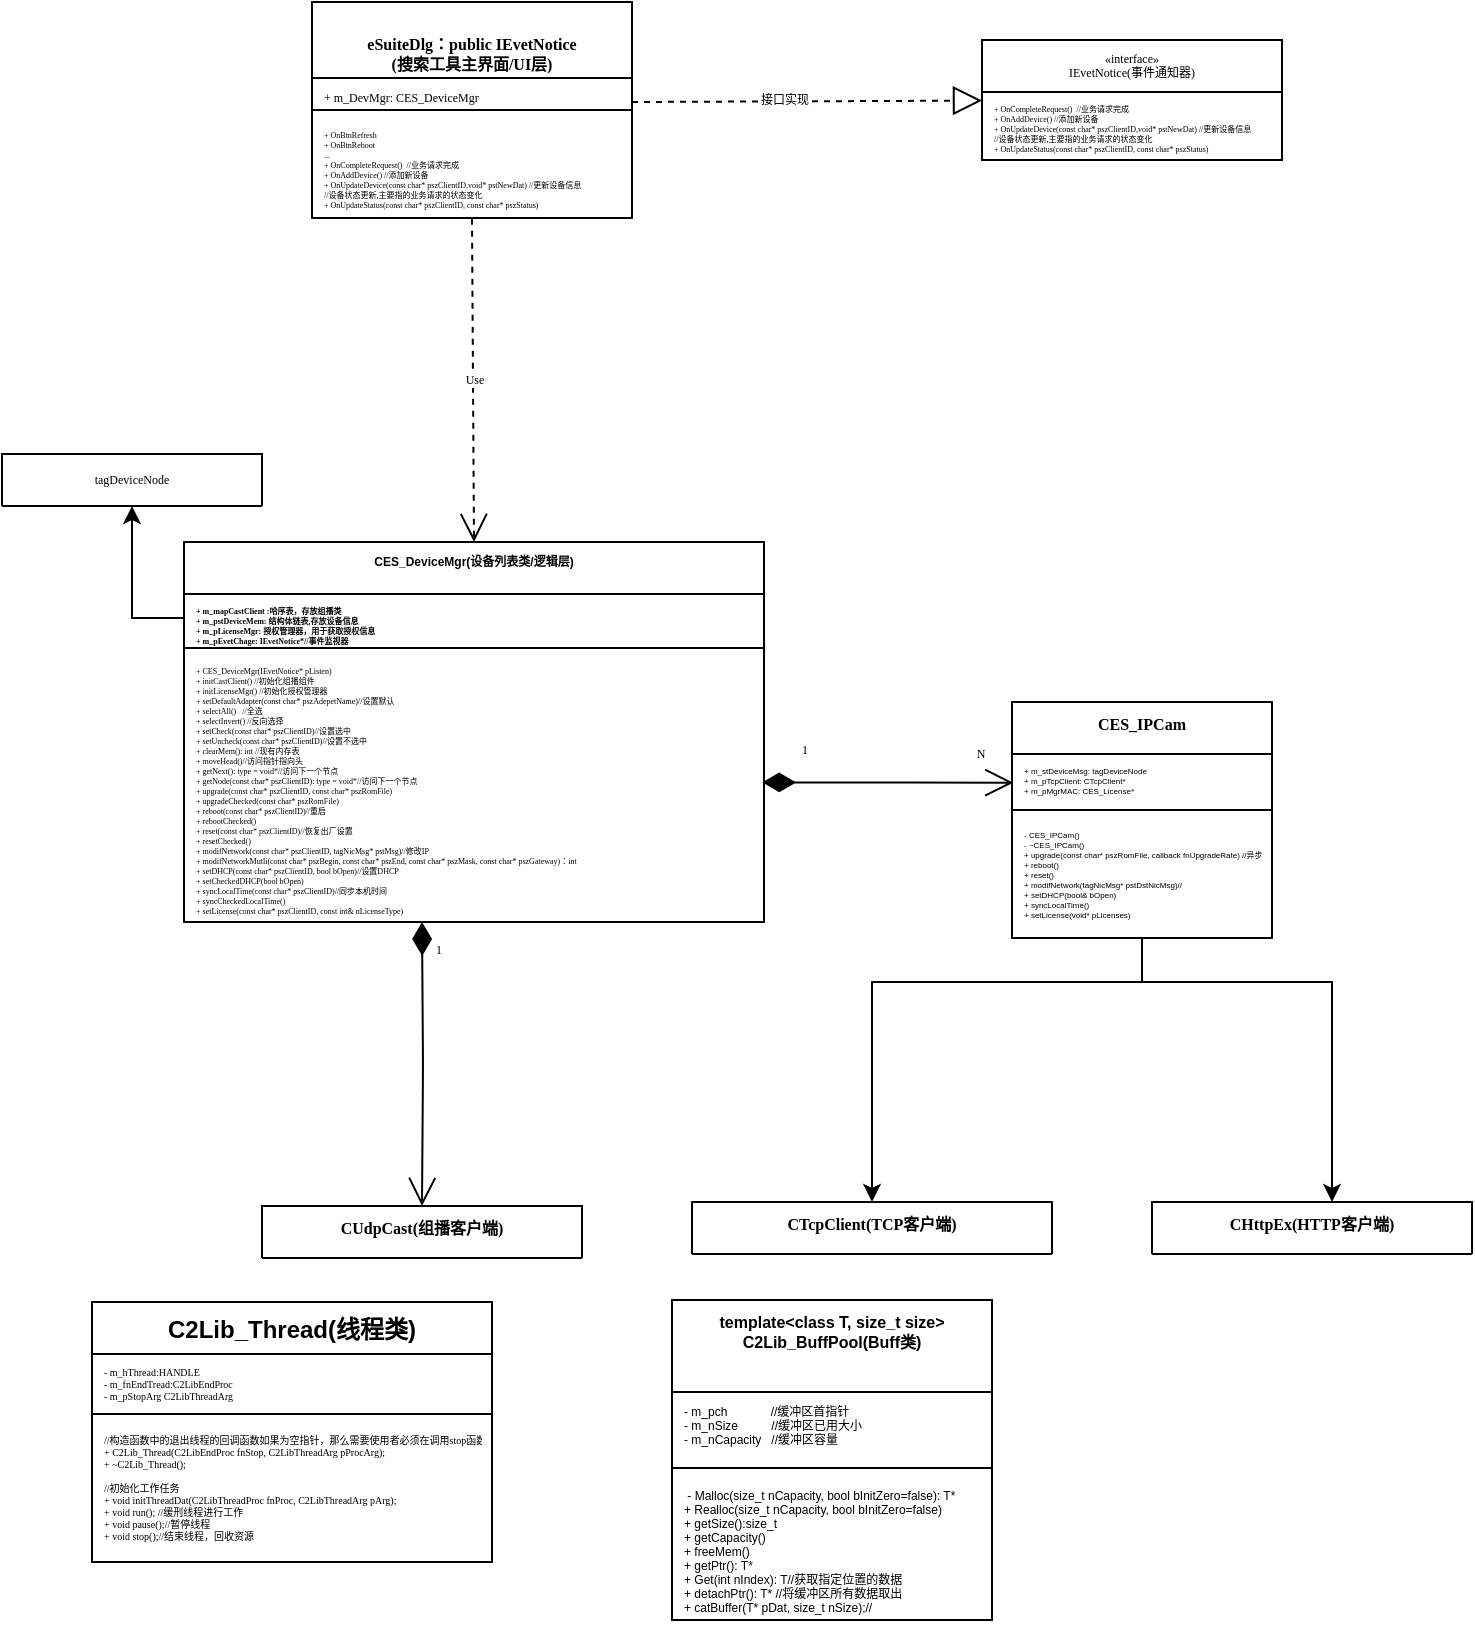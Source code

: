 <mxfile version="11.1.4" type="github"><diagram id="RGnn8AclAdE8HLKpWq6I" name="第 1 页"><mxGraphModel dx="595" dy="331" grid="1" gridSize="10" guides="1" tooltips="1" connect="1" arrows="1" fold="1" page="1" pageScale="1" pageWidth="827" pageHeight="1169" math="0" shadow="0"><root><mxCell id="0"/><mxCell id="1" parent="0"/><mxCell id="oL36F98YuKS8NZa3MA13-1" value="CES_DeviceMgr(设备列表类/逻辑层)" style="swimlane;fontStyle=1;align=center;verticalAlign=top;childLayout=stackLayout;horizontal=1;startSize=26;horizontalStack=0;resizeParent=1;resizeParentMax=0;resizeLast=0;collapsible=1;marginBottom=0;fontSize=6;" parent="1" vertex="1"><mxGeometry x="96" y="280" width="290" height="190" as="geometry"><mxRectangle x="170" y="258" width="190" height="26" as="alternateBounds"/></mxGeometry></mxCell><mxCell id="oL36F98YuKS8NZa3MA13-2" value="+ m_mapCastClient :哈序表，存放组播类&#10;+ m_pstDeviceMem: 结构体链表,存放设备信息&#10;+ m_pLicenseMgr: 授权管理器，用于获取授权信息&#10;+ m_pEvetChage: IEvetNotice*//事件监视器" style="text;strokeColor=none;fillColor=none;align=left;verticalAlign=top;spacingLeft=4;spacingRight=4;overflow=hidden;rotatable=0;points=[[0,0.5],[1,0.5]];portConstraint=eastwest;fontSize=4;fontFamily=Lucida Console;fontStyle=1" parent="oL36F98YuKS8NZa3MA13-1" vertex="1"><mxGeometry y="26" width="290" height="24" as="geometry"/></mxCell><mxCell id="oL36F98YuKS8NZa3MA13-3" value="" style="line;strokeWidth=1;fillColor=none;align=left;verticalAlign=middle;spacingTop=-1;spacingLeft=3;spacingRight=3;rotatable=0;labelPosition=right;points=[];portConstraint=eastwest;" parent="oL36F98YuKS8NZa3MA13-1" vertex="1"><mxGeometry y="50" width="290" height="6" as="geometry"/></mxCell><mxCell id="oL36F98YuKS8NZa3MA13-4" value="+ CES_DeviceMgr(IEvetNotice* pListen)&#10;+ initCastClient() //初始化组播组件&#10;+ initLicenseMgr() //初始化授权管理器&#10;+ setDefaultAdapter(const char* pszAdepetName)//设置默认&#10;+ selectAll()   //全选&#10;+ selectInvert() //反向选择&#10;+ setCheck(const char* pszClientID)//设置选中&#10;+ setUncheck(const char* pszClientID)//设置不选中&#10;+ clearMem(): int //现有内存表&#10;+ moveHead()//访问指针指向头&#10;+ getNext(): type = void*//访问下一个节点&#10;+ getNode(const char* pszClientID): type = void*//访问下一个节点&#10;+ upgrade(const char* pszClientID, const char* pszRomFile)&#10;+ upgradeChecked(const char* pszRomFile)&#10;+ reboot(const char* pszClientID)//重启&#10;+ rebootChecked()&#10;+ reset(const char* pszClientID)//恢复出厂设置&#10;+ resetChecked()&#10;+ modifNetwork(const char* pszClientID, tagNicMsg* pstMsg)//修改IP&#10;+ modifNetworkMutli(const char* pszBegin, const char* pszEnd, const char* pszMask, const char* pszGateway)：int&#10;+ setDHCP(const char* pszClientID, bool bOpen)//设置DHCP&#10;+ setCheckedDHCP(bool bOpen)&#10;+ syncLocalTime(const char* pszClientID)//同步本机时间&#10;+ syncCheckedLocalTime()&#10;+ setLicense(const char* pszClientID, const int&amp; nLicenseType)" style="text;strokeColor=none;fillColor=none;align=left;verticalAlign=top;spacingLeft=4;spacingRight=4;overflow=hidden;rotatable=0;points=[[0,0.5],[1,0.5]];portConstraint=eastwest;fontSize=4;fontFamily=Lucida Console;" parent="oL36F98YuKS8NZa3MA13-1" vertex="1"><mxGeometry y="56" width="290" height="134" as="geometry"/></mxCell><mxCell id="oL36F98YuKS8NZa3MA13-61" value="1" style="endArrow=open;html=1;endSize=12;startArrow=diamondThin;startSize=14;startFill=1;edgeStyle=orthogonalEdgeStyle;align=left;verticalAlign=bottom;fontFamily=Lucida Console;fontSize=6;entryX=0.5;entryY=0;entryDx=0;entryDy=0;" parent="oL36F98YuKS8NZa3MA13-1" target="oL36F98YuKS8NZa3MA13-11" edge="1"><mxGeometry x="-0.719" y="5" relative="1" as="geometry"><mxPoint x="119" y="190" as="sourcePoint"/><mxPoint x="121.2" y="332" as="targetPoint"/><Array as="points"/><mxPoint as="offset"/></mxGeometry></mxCell><mxCell id="oL36F98YuKS8NZa3MA13-5" value="tagDeviceNode" style="swimlane;fontStyle=0;childLayout=stackLayout;horizontal=1;startSize=26;fillColor=none;horizontalStack=0;resizeParent=1;resizeParentMax=0;resizeLast=0;collapsible=1;marginBottom=0;fontFamily=Lucida Console;fontSize=6;" parent="1" vertex="1" collapsed="1"><mxGeometry x="5" y="236" width="130" height="26" as="geometry"><mxRectangle x="30" y="216" width="90" height="82" as="alternateBounds"/></mxGeometry></mxCell><mxCell id="oL36F98YuKS8NZa3MA13-6" value="+ m_stDeviceMsg :type = tagDeviceMsg" style="text;align=left;verticalAlign=top;spacingLeft=4;spacingRight=4;overflow=hidden;rotatable=0;points=[[0,0.5],[1,0.5]];portConstraint=eastwest;fontSize=4;" parent="oL36F98YuKS8NZa3MA13-5" vertex="1"><mxGeometry y="26" width="130" height="14" as="geometry"/></mxCell><mxCell id="oL36F98YuKS8NZa3MA13-7" value="+ m_isCheck: type = bool" style="text;strokeColor=none;fillColor=none;align=left;verticalAlign=top;spacingLeft=4;spacingRight=4;overflow=hidden;rotatable=0;points=[[0,0.5],[1,0.5]];portConstraint=eastwest;fontSize=4;" parent="oL36F98YuKS8NZa3MA13-5" vertex="1"><mxGeometry y="40" width="130" height="14" as="geometry"/></mxCell><mxCell id="oL36F98YuKS8NZa3MA13-8" value="+ m_pstNext: type = tagDeviceNode" style="text;strokeColor=none;fillColor=none;align=left;verticalAlign=top;spacingLeft=4;spacingRight=4;overflow=hidden;rotatable=0;points=[[0,0.5],[1,0.5]];portConstraint=eastwest;fontSize=4;" parent="oL36F98YuKS8NZa3MA13-5" vertex="1"><mxGeometry y="54" width="130" height="14" as="geometry"/></mxCell><mxCell id="oL36F98YuKS8NZa3MA13-9" value="+ m_isNewNode: type = bool" style="text;strokeColor=none;fillColor=none;align=left;verticalAlign=top;spacingLeft=4;spacingRight=4;overflow=hidden;rotatable=0;points=[[0,0.5],[1,0.5]];portConstraint=eastwest;fontSize=4;" parent="oL36F98YuKS8NZa3MA13-5" vertex="1"><mxGeometry y="68" width="130" height="14" as="geometry"/></mxCell><mxCell id="oL36F98YuKS8NZa3MA13-10" value="" style="edgeStyle=orthogonalEdgeStyle;rounded=0;orthogonalLoop=1;jettySize=auto;html=1;fontFamily=Lucida Console;fontSize=4;" parent="1" source="oL36F98YuKS8NZa3MA13-2" target="oL36F98YuKS8NZa3MA13-5" edge="1"><mxGeometry relative="1" as="geometry"/></mxCell><mxCell id="oL36F98YuKS8NZa3MA13-11" value="CUdpCast(组播客户端)" style="swimlane;fontStyle=1;align=center;verticalAlign=top;childLayout=stackLayout;horizontal=1;startSize=26;horizontalStack=0;resizeParent=1;resizeParentMax=0;resizeLast=0;collapsible=1;marginBottom=0;fontFamily=Lucida Console;fontSize=8;" parent="1" vertex="1" collapsed="1"><mxGeometry x="135" y="612" width="160" height="26" as="geometry"><mxRectangle x="150" y="620" width="160" height="86" as="alternateBounds"/></mxGeometry></mxCell><mxCell id="oL36F98YuKS8NZa3MA13-12" value="+ field: type" style="text;strokeColor=none;fillColor=none;align=left;verticalAlign=top;spacingLeft=4;spacingRight=4;overflow=hidden;rotatable=0;points=[[0,0.5],[1,0.5]];portConstraint=eastwest;" parent="oL36F98YuKS8NZa3MA13-11" vertex="1"><mxGeometry y="26" width="160" height="26" as="geometry"/></mxCell><mxCell id="oL36F98YuKS8NZa3MA13-13" value="" style="line;strokeWidth=1;fillColor=none;align=left;verticalAlign=middle;spacingTop=-1;spacingLeft=3;spacingRight=3;rotatable=0;labelPosition=right;points=[];portConstraint=eastwest;" parent="oL36F98YuKS8NZa3MA13-11" vertex="1"><mxGeometry y="52" width="160" height="8" as="geometry"/></mxCell><mxCell id="oL36F98YuKS8NZa3MA13-14" value="+ method(type): type" style="text;strokeColor=none;fillColor=none;align=left;verticalAlign=top;spacingLeft=4;spacingRight=4;overflow=hidden;rotatable=0;points=[[0,0.5],[1,0.5]];portConstraint=eastwest;" parent="oL36F98YuKS8NZa3MA13-11" vertex="1"><mxGeometry y="60" width="160" height="26" as="geometry"/></mxCell><mxCell id="oL36F98YuKS8NZa3MA13-15" value="CTcpClient(TCP客户端)" style="swimlane;fontStyle=1;align=center;verticalAlign=top;childLayout=stackLayout;horizontal=1;startSize=26;horizontalStack=0;resizeParent=1;resizeParentMax=0;resizeLast=0;collapsible=1;marginBottom=0;fontFamily=Lucida Console;fontSize=8;" parent="1" vertex="1" collapsed="1"><mxGeometry x="350" y="610" width="180" height="26" as="geometry"><mxRectangle x="200" y="340" width="160" height="86" as="alternateBounds"/></mxGeometry></mxCell><mxCell id="oL36F98YuKS8NZa3MA13-16" value="+ field: type" style="text;strokeColor=none;fillColor=none;align=left;verticalAlign=top;spacingLeft=4;spacingRight=4;overflow=hidden;rotatable=0;points=[[0,0.5],[1,0.5]];portConstraint=eastwest;" parent="oL36F98YuKS8NZa3MA13-15" vertex="1"><mxGeometry y="26" width="180" height="26" as="geometry"/></mxCell><mxCell id="oL36F98YuKS8NZa3MA13-17" value="" style="line;strokeWidth=1;fillColor=none;align=left;verticalAlign=middle;spacingTop=-1;spacingLeft=3;spacingRight=3;rotatable=0;labelPosition=right;points=[];portConstraint=eastwest;" parent="oL36F98YuKS8NZa3MA13-15" vertex="1"><mxGeometry y="52" width="180" height="8" as="geometry"/></mxCell><mxCell id="oL36F98YuKS8NZa3MA13-18" value="+ method(type): type" style="text;strokeColor=none;fillColor=none;align=left;verticalAlign=top;spacingLeft=4;spacingRight=4;overflow=hidden;rotatable=0;points=[[0,0.5],[1,0.5]];portConstraint=eastwest;" parent="oL36F98YuKS8NZa3MA13-15" vertex="1"><mxGeometry y="60" width="180" height="26" as="geometry"/></mxCell><mxCell id="oL36F98YuKS8NZa3MA13-19" value="CHttpEx(HTTP客户端)" style="swimlane;fontStyle=1;align=center;verticalAlign=top;childLayout=stackLayout;horizontal=1;startSize=26;horizontalStack=0;resizeParent=1;resizeParentMax=0;resizeLast=0;collapsible=1;marginBottom=0;fontFamily=Lucida Console;fontSize=8;" parent="1" vertex="1" collapsed="1"><mxGeometry x="580" y="610" width="160" height="26" as="geometry"><mxRectangle x="420" y="340" width="160" height="86" as="alternateBounds"/></mxGeometry></mxCell><mxCell id="oL36F98YuKS8NZa3MA13-20" value="+ field: type" style="text;strokeColor=none;fillColor=none;align=left;verticalAlign=top;spacingLeft=4;spacingRight=4;overflow=hidden;rotatable=0;points=[[0,0.5],[1,0.5]];portConstraint=eastwest;" parent="oL36F98YuKS8NZa3MA13-19" vertex="1"><mxGeometry y="26" width="160" height="26" as="geometry"/></mxCell><mxCell id="oL36F98YuKS8NZa3MA13-21" value="" style="line;strokeWidth=1;fillColor=none;align=left;verticalAlign=middle;spacingTop=-1;spacingLeft=3;spacingRight=3;rotatable=0;labelPosition=right;points=[];portConstraint=eastwest;" parent="oL36F98YuKS8NZa3MA13-19" vertex="1"><mxGeometry y="52" width="160" height="8" as="geometry"/></mxCell><mxCell id="oL36F98YuKS8NZa3MA13-22" value="+ method(type): type" style="text;strokeColor=none;fillColor=none;align=left;verticalAlign=top;spacingLeft=4;spacingRight=4;overflow=hidden;rotatable=0;points=[[0,0.5],[1,0.5]];portConstraint=eastwest;" parent="oL36F98YuKS8NZa3MA13-19" vertex="1"><mxGeometry y="60" width="160" height="26" as="geometry"/></mxCell><mxCell id="oL36F98YuKS8NZa3MA13-23" value="CES_IPCam" style="swimlane;fontStyle=1;align=center;verticalAlign=top;childLayout=stackLayout;horizontal=1;startSize=26;horizontalStack=0;resizeParent=1;resizeParentMax=0;resizeLast=0;collapsible=1;marginBottom=0;fontFamily=Lucida Console;fontSize=8;" parent="1" vertex="1"><mxGeometry x="510" y="360" width="130" height="118" as="geometry"><mxRectangle x="340" y="290" width="100" height="26" as="alternateBounds"/></mxGeometry></mxCell><mxCell id="oL36F98YuKS8NZa3MA13-24" value="+ m_stDeviceMsg: tagDeviceNode&#10;+ m_pTcpClient: CTcpClient*&#10;+ m_pMgrMAC: CES_License*" style="text;strokeColor=none;fillColor=none;align=left;verticalAlign=top;spacingLeft=4;spacingRight=4;overflow=hidden;rotatable=0;points=[[0,0.5],[1,0.5]];portConstraint=eastwest;fontSize=4;" parent="oL36F98YuKS8NZa3MA13-23" vertex="1"><mxGeometry y="26" width="130" height="24" as="geometry"/></mxCell><mxCell id="oL36F98YuKS8NZa3MA13-25" value="" style="line;strokeWidth=1;fillColor=none;align=left;verticalAlign=middle;spacingTop=-1;spacingLeft=3;spacingRight=3;rotatable=0;labelPosition=right;points=[];portConstraint=eastwest;" parent="oL36F98YuKS8NZa3MA13-23" vertex="1"><mxGeometry y="50" width="130" height="8" as="geometry"/></mxCell><mxCell id="oL36F98YuKS8NZa3MA13-26" value="- CES_IPCam()&#10;- ~CES_IPCam()&#10;+ upgrade(const char* pszRomFile, callback fnUpgradeRate) //异步方式&#10;+ reboot() &#10;+ reset()&#10;+ modifNetwork(tagNicMsg* pstDstNicMsg)//&#10;+ setDHCP(bool&amp; bOpen)&#10;+ syncLocalTime()&#10;+ setLicense(void* pLicenses)" style="text;strokeColor=none;fillColor=none;align=left;verticalAlign=top;spacingLeft=4;spacingRight=4;overflow=hidden;rotatable=0;points=[[0,0.5],[1,0.5]];portConstraint=eastwest;fontSize=4;" parent="oL36F98YuKS8NZa3MA13-23" vertex="1"><mxGeometry y="58" width="130" height="60" as="geometry"/></mxCell><mxCell id="oL36F98YuKS8NZa3MA13-39" value="«interface»&#10;IEvetNotice(事件通知器)" style="swimlane;fontStyle=0;childLayout=stackLayout;horizontal=1;startSize=26;fillColor=none;horizontalStack=0;resizeParent=1;resizeParentMax=0;resizeLast=0;collapsible=1;marginBottom=0;fontSize=6;fontFamily=Lucida Console;" parent="1" vertex="1"><mxGeometry x="495" y="29" width="150" height="60" as="geometry"><mxRectangle x="495" y="25" width="220" height="26" as="alternateBounds"/></mxGeometry></mxCell><mxCell id="oL36F98YuKS8NZa3MA13-40" value="+ OnCompleteRequest()  //业务请求完成&#10;+ OnAddDevice() //添加新设备&#10;+ OnUpdateDevice(const char* pszClientID,void* pstNewDat) //更新设备信息&#10;//设备状态更新,主要指的业务请求的状态变化&#10;+ OnUpdateStatus(const char* pszClientID, const char* pszStatus)" style="text;strokeColor=none;fillColor=none;align=left;verticalAlign=top;spacingLeft=4;spacingRight=4;overflow=hidden;rotatable=0;points=[[0,0.5],[1,0.5]];portConstraint=eastwest;fontSize=4;fontFamily=Lucida Console;" parent="oL36F98YuKS8NZa3MA13-39" vertex="1"><mxGeometry y="26" width="150" height="34" as="geometry"/></mxCell><mxCell id="oL36F98YuKS8NZa3MA13-51" value="&#10;eSuiteDlg：public IEvetNotice&#10;(搜索工具主界面/UI层)" style="swimlane;fontStyle=1;align=center;verticalAlign=top;childLayout=stackLayout;horizontal=1;startSize=38;horizontalStack=0;resizeParent=1;resizeParentMax=0;resizeLast=0;collapsible=1;marginBottom=0;fontFamily=Lucida Console;fontSize=8;" parent="1" vertex="1"><mxGeometry x="160" y="10" width="160" height="108" as="geometry"/></mxCell><mxCell id="oL36F98YuKS8NZa3MA13-52" value="+ m_DevMgr: CES_DeviceMgr" style="text;strokeColor=none;fillColor=none;align=left;verticalAlign=top;spacingLeft=4;spacingRight=4;overflow=hidden;rotatable=0;points=[[0,0.5],[1,0.5]];portConstraint=eastwest;fontFamily=Lucida Console;fontSize=6;" parent="oL36F98YuKS8NZa3MA13-51" vertex="1"><mxGeometry y="38" width="160" height="12" as="geometry"/></mxCell><mxCell id="oL36F98YuKS8NZa3MA13-53" value="" style="line;strokeWidth=1;fillColor=none;align=left;verticalAlign=middle;spacingTop=-1;spacingLeft=3;spacingRight=3;rotatable=0;labelPosition=right;points=[];portConstraint=eastwest;" parent="oL36F98YuKS8NZa3MA13-51" vertex="1"><mxGeometry y="50" width="160" height="8" as="geometry"/></mxCell><mxCell id="oL36F98YuKS8NZa3MA13-54" value="+ OnBtnRefresh&#10;+ OnBtnReboot&#10;...&#10;+ OnCompleteRequest()  //业务请求完成&#10;+ OnAddDevice() //添加新设备&#10;+ OnUpdateDevice(const char* pszClientID,void* pstNewDat) //更新设备信息&#10;//设备状态更新,主要指的业务请求的状态变化&#10;+ OnUpdateStatus(const char* pszClientID, const char* pszStatus)" style="text;strokeColor=none;fillColor=none;align=left;verticalAlign=top;spacingLeft=4;spacingRight=4;overflow=hidden;rotatable=0;points=[[0,0.5],[1,0.5]];portConstraint=eastwest;fontSize=4;fontFamily=Lucida Console;" parent="oL36F98YuKS8NZa3MA13-51" vertex="1"><mxGeometry y="58" width="160" height="50" as="geometry"/></mxCell><mxCell id="oL36F98YuKS8NZa3MA13-57" value="Use" style="endArrow=open;endSize=12;dashed=1;html=1;fontFamily=Lucida Console;fontSize=6;entryX=0.5;entryY=0;entryDx=0;entryDy=0;exitX=0.5;exitY=1.007;exitDx=0;exitDy=0;exitPerimeter=0;" parent="1" source="oL36F98YuKS8NZa3MA13-54" target="oL36F98YuKS8NZa3MA13-1" edge="1"><mxGeometry width="160" relative="1" as="geometry"><mxPoint x="230" y="51" as="sourcePoint"/><mxPoint x="390" y="51" as="targetPoint"/></mxGeometry></mxCell><mxCell id="oL36F98YuKS8NZa3MA13-59" value="" style="endArrow=block;dashed=1;endFill=0;endSize=12;html=1;fontFamily=Lucida Console;fontSize=6;" parent="1" target="oL36F98YuKS8NZa3MA13-39" edge="1"><mxGeometry width="160" relative="1" as="geometry"><mxPoint x="320" y="60" as="sourcePoint"/><mxPoint x="480" y="60" as="targetPoint"/></mxGeometry></mxCell><mxCell id="oL36F98YuKS8NZa3MA13-60" value="接口实现" style="text;html=1;resizable=0;points=[];align=center;verticalAlign=middle;labelBackgroundColor=#ffffff;fontSize=6;fontFamily=Lucida Console;" parent="oL36F98YuKS8NZa3MA13-59" vertex="1" connectable="0"><mxGeometry x="-0.135" y="1" relative="1" as="geometry"><mxPoint as="offset"/></mxGeometry></mxCell><mxCell id="oL36F98YuKS8NZa3MA13-62" value="1" style="endArrow=open;html=1;endSize=12;startArrow=diamondThin;startSize=14;startFill=1;edgeStyle=orthogonalEdgeStyle;align=left;verticalAlign=bottom;fontFamily=Lucida Console;fontSize=6;entryX=0.005;entryY=0.597;entryDx=0;entryDy=0;entryPerimeter=0;exitX=0.997;exitY=0.479;exitDx=0;exitDy=0;exitPerimeter=0;" parent="1" target="oL36F98YuKS8NZa3MA13-24" edge="1" source="oL36F98YuKS8NZa3MA13-4"><mxGeometry x="-0.005" y="46" relative="1" as="geometry"><mxPoint x="390" y="400" as="sourcePoint"/><mxPoint x="560" y="400" as="targetPoint"/><mxPoint x="-45" y="36" as="offset"/></mxGeometry></mxCell><mxCell id="oL36F98YuKS8NZa3MA13-76" value="N" style="text;html=1;resizable=0;points=[];align=center;verticalAlign=middle;labelBackgroundColor=#ffffff;fontSize=6;fontFamily=Lucida Console;" parent="oL36F98YuKS8NZa3MA13-62" vertex="1" connectable="0"><mxGeometry x="0.898" y="-1" relative="1" as="geometry"><mxPoint x="-10" y="-15.5" as="offset"/></mxGeometry></mxCell><mxCell id="oL36F98YuKS8NZa3MA13-74" style="edgeStyle=orthogonalEdgeStyle;rounded=0;orthogonalLoop=1;jettySize=auto;html=1;fontFamily=Lucida Console;fontSize=6;" parent="1" source="oL36F98YuKS8NZa3MA13-26" target="oL36F98YuKS8NZa3MA13-15" edge="1"><mxGeometry relative="1" as="geometry"><Array as="points"><mxPoint x="575" y="500"/><mxPoint x="440" y="500"/></Array></mxGeometry></mxCell><mxCell id="oL36F98YuKS8NZa3MA13-75" style="edgeStyle=orthogonalEdgeStyle;rounded=0;orthogonalLoop=1;jettySize=auto;html=1;fontFamily=Lucida Console;fontSize=6;" parent="1" source="oL36F98YuKS8NZa3MA13-26" target="oL36F98YuKS8NZa3MA13-19" edge="1"><mxGeometry relative="1" as="geometry"><Array as="points"><mxPoint x="575" y="500"/><mxPoint x="670" y="500"/></Array></mxGeometry></mxCell><mxCell id="Ga0bJz2MdcGj6Vp1BbL1-2" value="C2Lib_Thread(线程类)" style="swimlane;fontStyle=1;align=center;verticalAlign=top;childLayout=stackLayout;horizontal=1;startSize=26;horizontalStack=0;resizeParent=1;resizeParentMax=0;resizeLast=0;collapsible=1;marginBottom=0;" vertex="1" parent="1"><mxGeometry x="50" y="660" width="200" height="130" as="geometry"/></mxCell><mxCell id="Ga0bJz2MdcGj6Vp1BbL1-3" value="- m_hThread:HANDLE &#10;- m_fnEndTread:C2LibEndProc&#10;- m_pStopArg C2LibThreadArg" style="text;strokeColor=none;fillColor=none;align=left;verticalAlign=top;spacingLeft=4;spacingRight=4;overflow=hidden;rotatable=0;points=[[0,0.5],[1,0.5]];portConstraint=eastwest;fontSize=5;fontFamily=Lucida Console;" vertex="1" parent="Ga0bJz2MdcGj6Vp1BbL1-2"><mxGeometry y="26" width="200" height="26" as="geometry"/></mxCell><mxCell id="Ga0bJz2MdcGj6Vp1BbL1-4" value="" style="line;strokeWidth=1;fillColor=none;align=left;verticalAlign=middle;spacingTop=-1;spacingLeft=3;spacingRight=3;rotatable=0;labelPosition=right;points=[];portConstraint=eastwest;" vertex="1" parent="Ga0bJz2MdcGj6Vp1BbL1-2"><mxGeometry y="52" width="200" height="8" as="geometry"/></mxCell><mxCell id="Ga0bJz2MdcGj6Vp1BbL1-5" value="&#9;//构造函数中的退出线程的回调函数如果为空指针，那么需要使用者必须在调用stop函数前退出线程，否则stop函数会强制退出线程&#10;+ C2Lib_Thread(C2LibEndProc fnStop, C2LibThreadArg pProcArg);&#10;+ ~C2Lib_Thread();&#10;&#10;&#9;//初始化工作任务&#10;+ void&#9;initThreadDat(C2LibThreadProc fnProc, C2LibThreadArg pArg);&#10;+ void&#9;run(); //缓刑线程进行工作&#10;+ void&#9;pause();//暂停线程&#10;+ void&#9;stop();//结束线程，回收资源" style="text;strokeColor=none;fillColor=none;align=left;verticalAlign=top;spacingLeft=4;spacingRight=4;overflow=hidden;rotatable=0;points=[[0,0.5],[1,0.5]];portConstraint=eastwest;fontSize=5;fontFamily=Lucida Console;" vertex="1" parent="Ga0bJz2MdcGj6Vp1BbL1-2"><mxGeometry y="60" width="200" height="70" as="geometry"/></mxCell><mxCell id="Ga0bJz2MdcGj6Vp1BbL1-6" value="template&lt;class T, size_t size&gt;&#10;C2Lib_BuffPool(Buff类)" style="swimlane;fontStyle=1;align=center;verticalAlign=top;childLayout=stackLayout;horizontal=1;startSize=46;horizontalStack=0;resizeParent=1;resizeParentMax=0;resizeLast=0;collapsible=1;marginBottom=0;fontSize=8;" vertex="1" parent="1"><mxGeometry x="340" y="659" width="160" height="160" as="geometry"/></mxCell><mxCell id="Ga0bJz2MdcGj6Vp1BbL1-7" value="- m_pch             //缓冲区首指针&#10;- m_nSize          //缓冲区已用大小&#10;- m_nCapacity   //缓冲区容量" style="text;strokeColor=none;fillColor=none;align=left;verticalAlign=top;spacingLeft=4;spacingRight=4;overflow=hidden;rotatable=0;points=[[0,0.5],[1,0.5]];portConstraint=eastwest;fontSize=6;" vertex="1" parent="Ga0bJz2MdcGj6Vp1BbL1-6"><mxGeometry y="46" width="160" height="34" as="geometry"/></mxCell><mxCell id="Ga0bJz2MdcGj6Vp1BbL1-8" value="" style="line;strokeWidth=1;fillColor=none;align=left;verticalAlign=middle;spacingTop=-1;spacingLeft=3;spacingRight=3;rotatable=0;labelPosition=right;points=[];portConstraint=eastwest;" vertex="1" parent="Ga0bJz2MdcGj6Vp1BbL1-6"><mxGeometry y="80" width="160" height="8" as="geometry"/></mxCell><mxCell id="Ga0bJz2MdcGj6Vp1BbL1-9" value=" - Malloc(size_t nCapacity, bool bInitZero=false): T*&#10;+ Realloc(size_t nCapacity, bool bInitZero=false)&#10;+ getSize():size_t&#10;+ getCapacity()&#10;+ freeMem()&#10;+ getPtr(): T*&#10;+ Get(int nIndex): T//获取指定位置的数据&#10;+ detachPtr(): T* //将缓冲区所有数据取出&#10;+ catBuffer(T* pDat, size_t nSize);//" style="text;strokeColor=none;fillColor=none;align=left;verticalAlign=top;spacingLeft=4;spacingRight=4;overflow=hidden;rotatable=0;points=[[0,0.5],[1,0.5]];portConstraint=eastwest;fontSize=6;" vertex="1" parent="Ga0bJz2MdcGj6Vp1BbL1-6"><mxGeometry y="88" width="160" height="72" as="geometry"/></mxCell></root></mxGraphModel></diagram></mxfile>